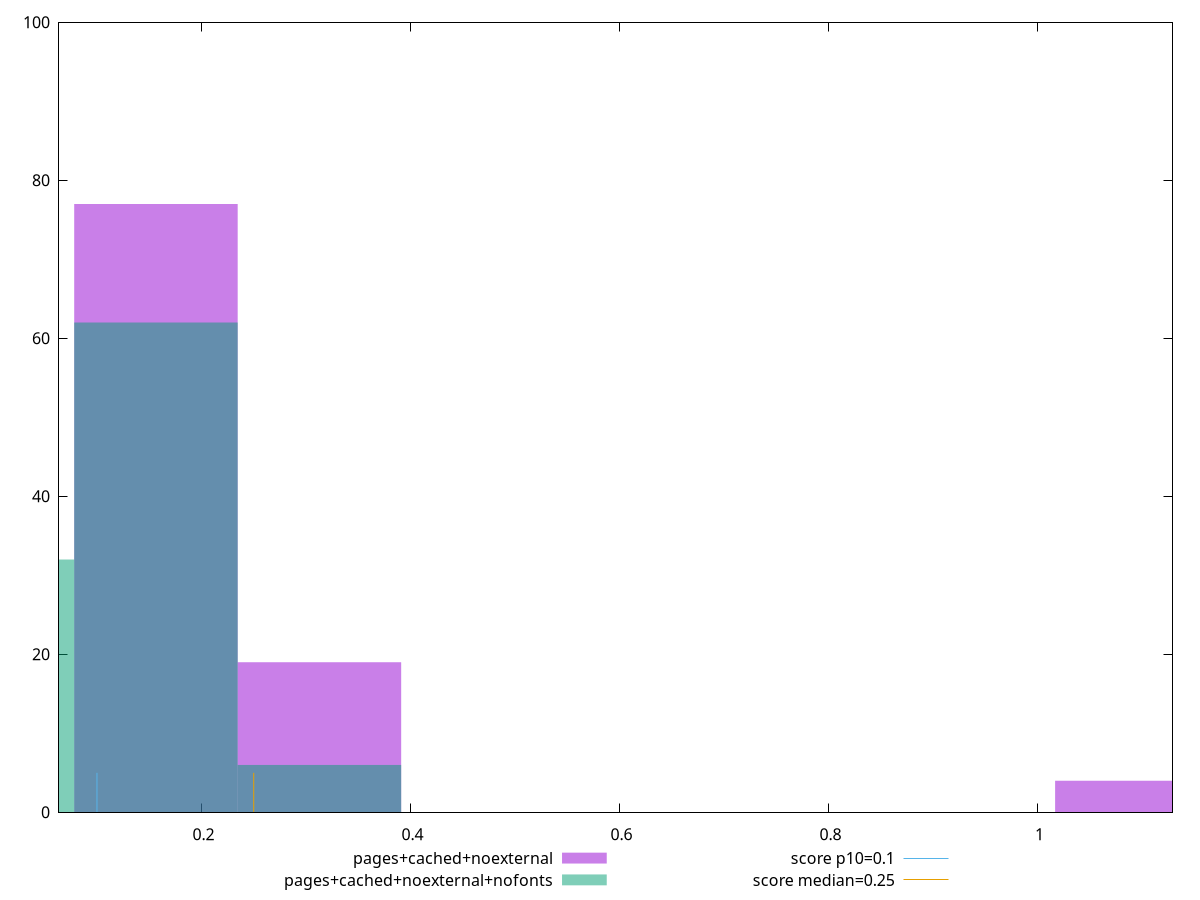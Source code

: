 reset

$pagesCachedNoexternal <<EOF
1.0950421056453028 4
0.15643458652075753 77
0.31286917304151507 19
EOF

$pagesCachedNoexternalNofonts <<EOF
0.15643458652075753 62
0 32
0.31286917304151507 6
EOF

set key outside below
set boxwidth 0.15643458652075753
set xrange [0.0636767578125:1.1291448974609375]
set yrange [0:100]
set style fill transparent solid 0.5 noborder

set parametric
set terminal svg size 640, 500 enhanced background rgb 'white'
set output "report_00007_2020-12-11T15:55:29.892Z/cumulative-layout-shift/comparison/histogram/5_vs_6.svg"

plot $pagesCachedNoexternal title "pages+cached+noexternal" with boxes, \
     $pagesCachedNoexternalNofonts title "pages+cached+noexternal+nofonts" with boxes, \
     0.1,t title "score p10=0.1", \
     0.25,t title "score median=0.25"

reset
